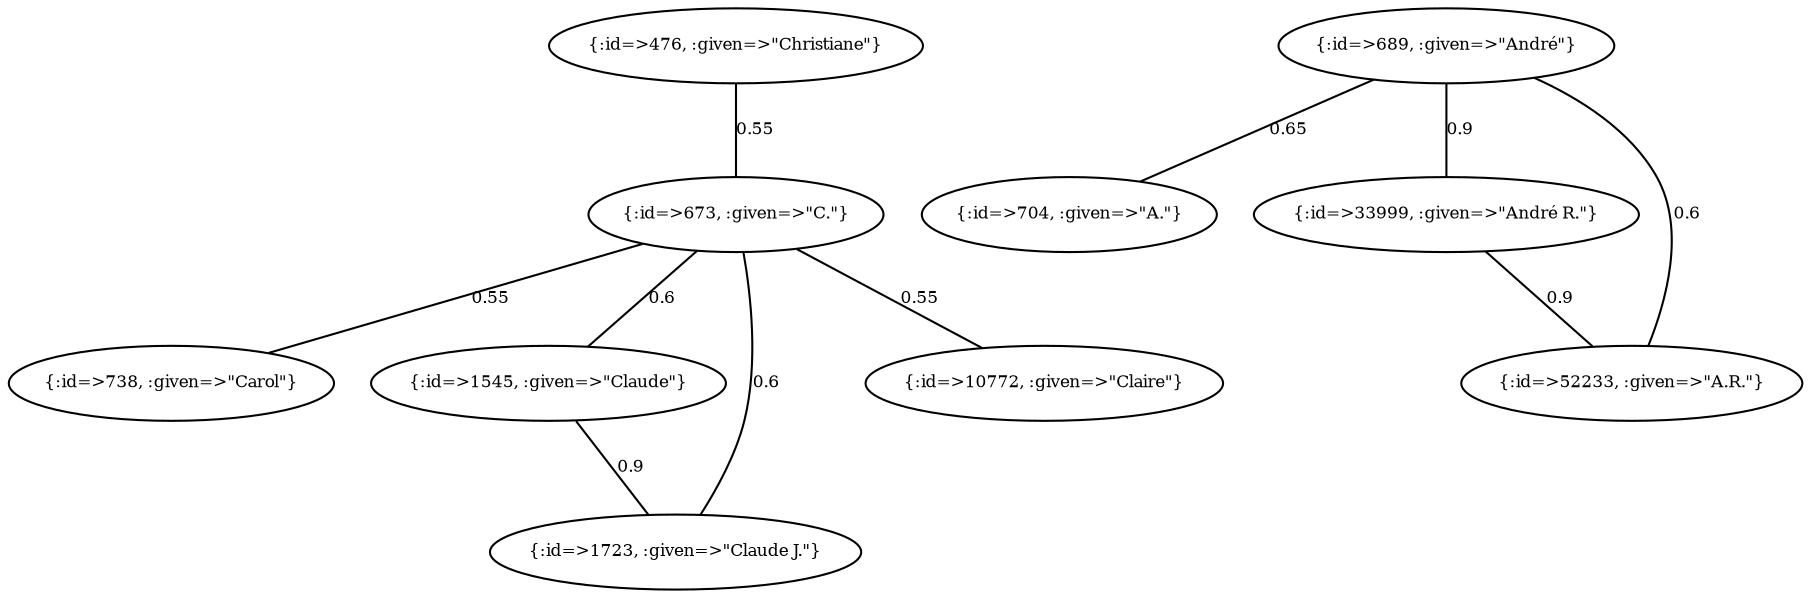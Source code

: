 graph Collector__WeightedGraph {
    "{:id=>476, :given=>\"Christiane\"}" [
        fontsize = 8,
        label = "{:id=>476, :given=>\"Christiane\"}"
    ]

    "{:id=>673, :given=>\"C.\"}" [
        fontsize = 8,
        label = "{:id=>673, :given=>\"C.\"}"
    ]

    "{:id=>689, :given=>\"André\"}" [
        fontsize = 8,
        label = "{:id=>689, :given=>\"André\"}"
    ]

    "{:id=>704, :given=>\"A.\"}" [
        fontsize = 8,
        label = "{:id=>704, :given=>\"A.\"}"
    ]

    "{:id=>738, :given=>\"Carol\"}" [
        fontsize = 8,
        label = "{:id=>738, :given=>\"Carol\"}"
    ]

    "{:id=>1545, :given=>\"Claude\"}" [
        fontsize = 8,
        label = "{:id=>1545, :given=>\"Claude\"}"
    ]

    "{:id=>1723, :given=>\"Claude J.\"}" [
        fontsize = 8,
        label = "{:id=>1723, :given=>\"Claude J.\"}"
    ]

    "{:id=>10772, :given=>\"Claire\"}" [
        fontsize = 8,
        label = "{:id=>10772, :given=>\"Claire\"}"
    ]

    "{:id=>33999, :given=>\"André R.\"}" [
        fontsize = 8,
        label = "{:id=>33999, :given=>\"André R.\"}"
    ]

    "{:id=>52233, :given=>\"A.R.\"}" [
        fontsize = 8,
        label = "{:id=>52233, :given=>\"A.R.\"}"
    ]

    "{:id=>476, :given=>\"Christiane\"}" -- "{:id=>673, :given=>\"C.\"}" [
        fontsize = 8,
        label = 0.55
    ]

    "{:id=>673, :given=>\"C.\"}" -- "{:id=>738, :given=>\"Carol\"}" [
        fontsize = 8,
        label = 0.55
    ]

    "{:id=>673, :given=>\"C.\"}" -- "{:id=>1545, :given=>\"Claude\"}" [
        fontsize = 8,
        label = 0.6
    ]

    "{:id=>673, :given=>\"C.\"}" -- "{:id=>1723, :given=>\"Claude J.\"}" [
        fontsize = 8,
        label = 0.6
    ]

    "{:id=>673, :given=>\"C.\"}" -- "{:id=>10772, :given=>\"Claire\"}" [
        fontsize = 8,
        label = 0.55
    ]

    "{:id=>689, :given=>\"André\"}" -- "{:id=>704, :given=>\"A.\"}" [
        fontsize = 8,
        label = 0.65
    ]

    "{:id=>689, :given=>\"André\"}" -- "{:id=>33999, :given=>\"André R.\"}" [
        fontsize = 8,
        label = 0.9
    ]

    "{:id=>689, :given=>\"André\"}" -- "{:id=>52233, :given=>\"A.R.\"}" [
        fontsize = 8,
        label = 0.6
    ]

    "{:id=>1545, :given=>\"Claude\"}" -- "{:id=>1723, :given=>\"Claude J.\"}" [
        fontsize = 8,
        label = 0.9
    ]

    "{:id=>33999, :given=>\"André R.\"}" -- "{:id=>52233, :given=>\"A.R.\"}" [
        fontsize = 8,
        label = 0.9
    ]
}
